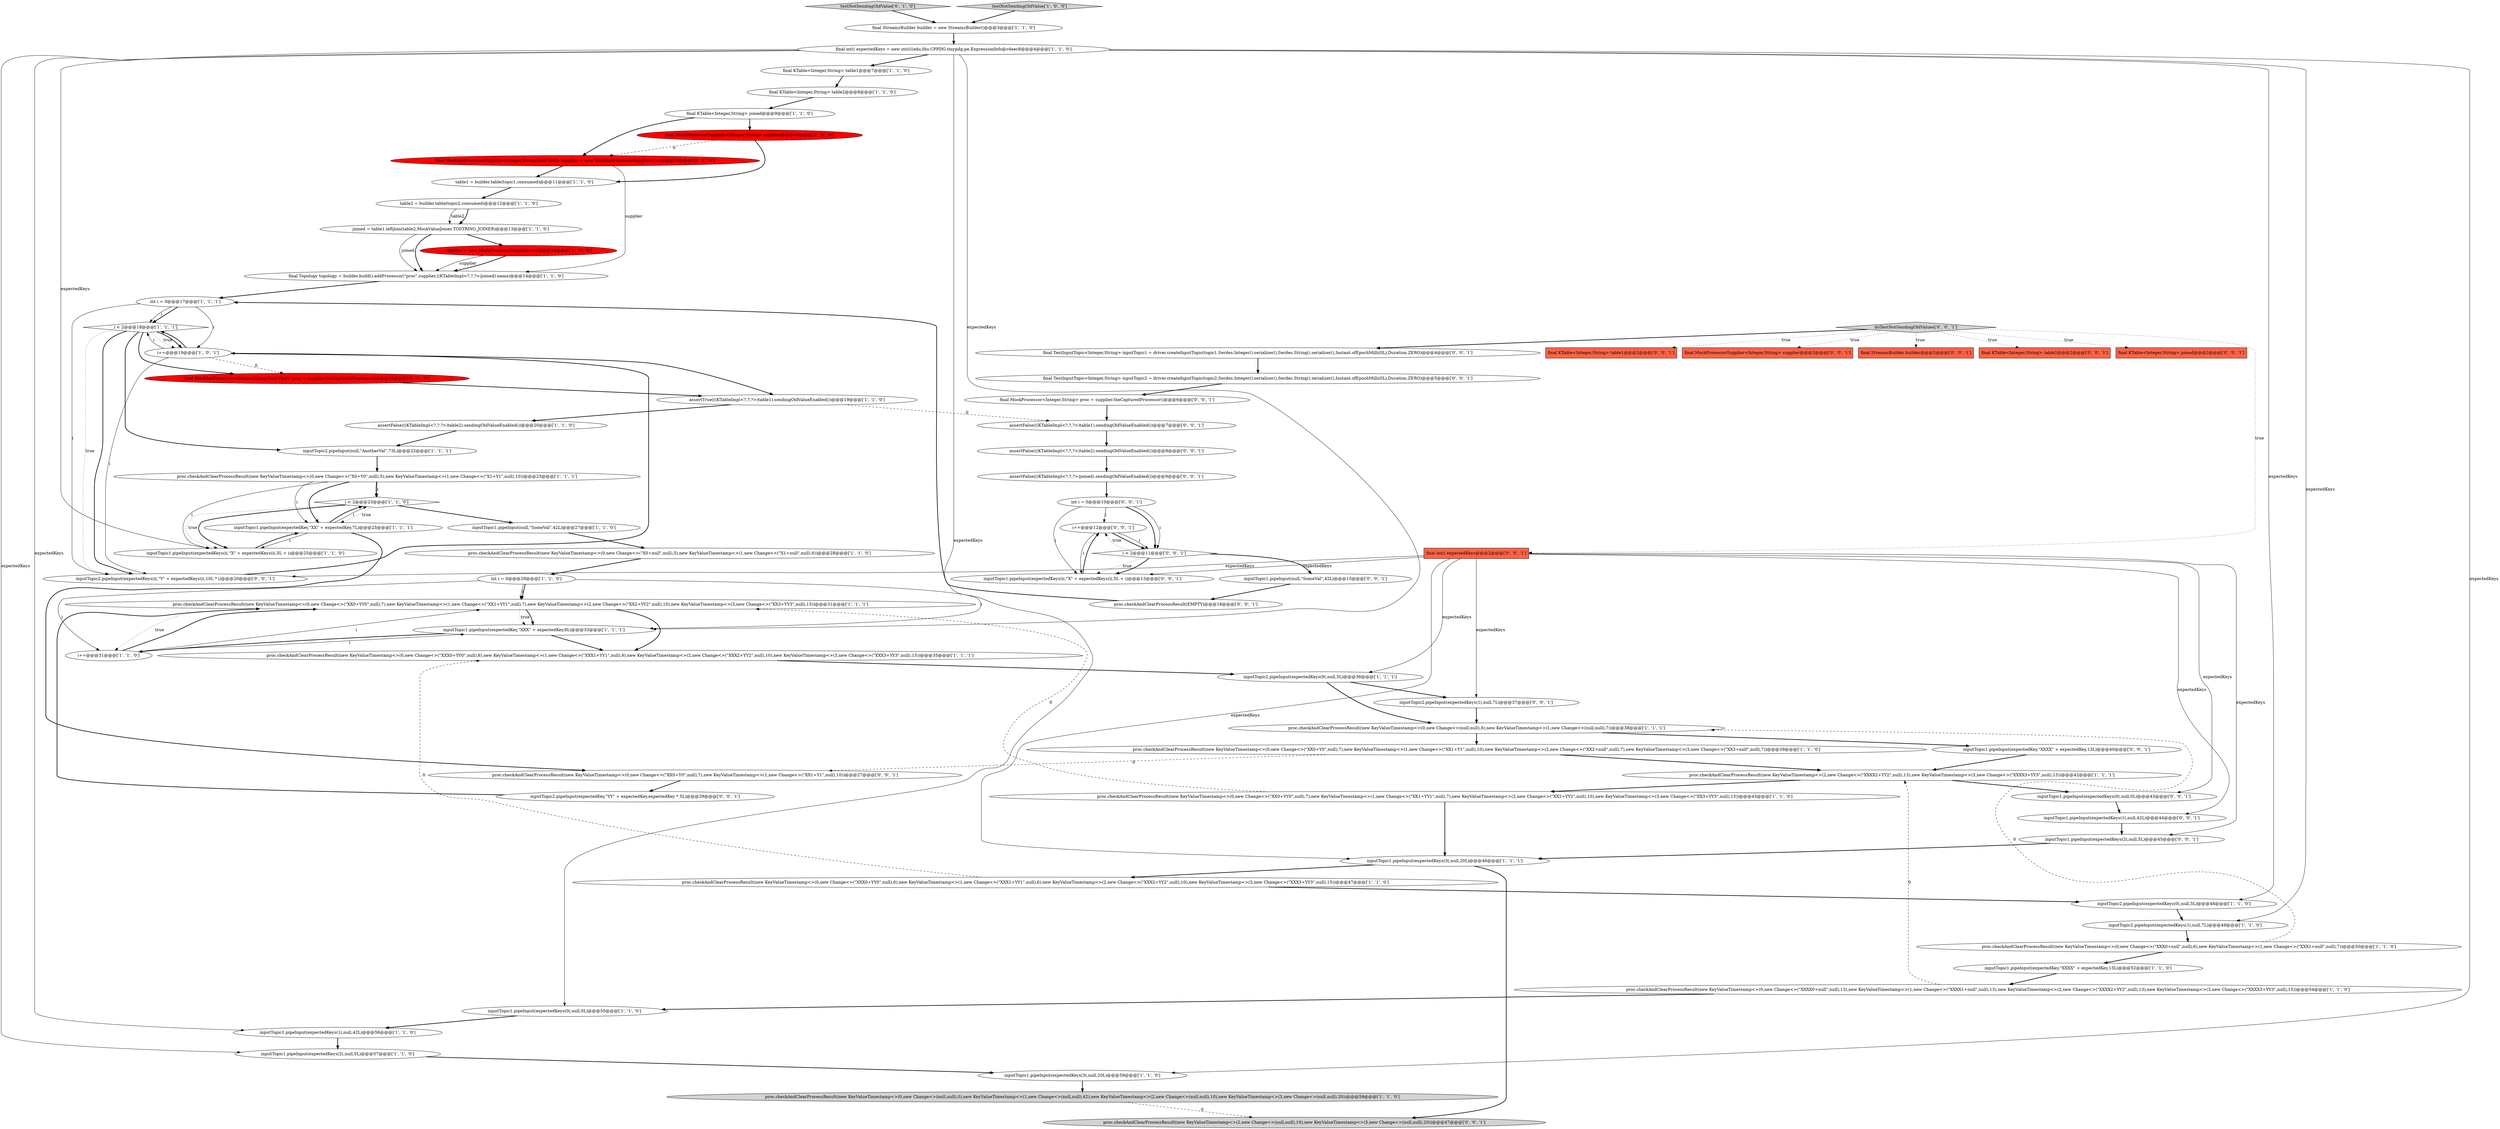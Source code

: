 digraph {
45 [style = filled, label = "proc.checkAndClearProcessResult(new KeyValueTimestamp<>(0,new Change<>(\"XX0+YY0\",null),7),new KeyValueTimestamp<>(1,new Change<>(\"XX1+YY1\",null),7),new KeyValueTimestamp<>(2,new Change<>(\"XX2+YY2\",null),10),new KeyValueTimestamp<>(3,new Change<>(\"XX3+YY3\",null),15))@@@31@@@['1', '1', '1']", fillcolor = white, shape = ellipse image = "AAA0AAABBB1BBB"];
23 [style = filled, label = "proc.checkAndClearProcessResult(new KeyValueTimestamp<>(0,new Change<>(null,null),0),new KeyValueTimestamp<>(1,new Change<>(null,null),42),new KeyValueTimestamp<>(2,new Change<>(null,null),10),new KeyValueTimestamp<>(3,new Change<>(null,null),20))@@@59@@@['1', '1', '0']", fillcolor = lightgray, shape = ellipse image = "AAA0AAABBB1BBB"];
32 [style = filled, label = "inputTopic1.pipeInput(null,\"SomeVal\",42L)@@@27@@@['1', '1', '0']", fillcolor = white, shape = ellipse image = "AAA0AAABBB1BBB"];
27 [style = filled, label = "inputTopic1.pipeInput(expectedKey,\"XXX\" + expectedKey,6L)@@@33@@@['1', '1', '1']", fillcolor = white, shape = ellipse image = "AAA0AAABBB1BBB"];
76 [style = filled, label = "inputTopic2.pipeInput(expectedKeys(1(,null,7L)@@@37@@@['0', '0', '1']", fillcolor = white, shape = ellipse image = "AAA0AAABBB3BBB"];
3 [style = filled, label = "supplier = new MockProcessorSupplier<>()@@@14@@@['1', '0', '0']", fillcolor = red, shape = ellipse image = "AAA1AAABBB1BBB"];
0 [style = filled, label = "inputTopic1.pipeInput(expectedKeys(2(,null,5L)@@@57@@@['1', '1', '0']", fillcolor = white, shape = ellipse image = "AAA0AAABBB1BBB"];
9 [style = filled, label = "i < 2@@@23@@@['1', '1', '0']", fillcolor = white, shape = diamond image = "AAA0AAABBB1BBB"];
31 [style = filled, label = "assertTrue(((KTableImpl<?,?,?>)table1).sendingOldValueEnabled())@@@19@@@['1', '1', '0']", fillcolor = white, shape = ellipse image = "AAA0AAABBB1BBB"];
41 [style = filled, label = "inputTopic2.pipeInput(expectedKeys(1(,null,7L)@@@49@@@['1', '1', '0']", fillcolor = white, shape = ellipse image = "AAA0AAABBB1BBB"];
8 [style = filled, label = "proc.checkAndClearProcessResult(new KeyValueTimestamp<>(0,new Change<>(\"X0+null\",null),5),new KeyValueTimestamp<>(1,new Change<>(\"X1+null\",null),6))@@@28@@@['1', '1', '0']", fillcolor = white, shape = ellipse image = "AAA0AAABBB1BBB"];
63 [style = filled, label = "proc.checkAndClearProcessResult(EMPTY)@@@16@@@['0', '0', '1']", fillcolor = white, shape = ellipse image = "AAA0AAABBB3BBB"];
11 [style = filled, label = "assertFalse(((KTableImpl<?,?,?>)table2).sendingOldValueEnabled())@@@20@@@['1', '1', '0']", fillcolor = white, shape = ellipse image = "AAA0AAABBB1BBB"];
15 [style = filled, label = "i < 2@@@18@@@['1', '1', '1']", fillcolor = white, shape = diamond image = "AAA0AAABBB1BBB"];
61 [style = filled, label = "inputTopic1.pipeInput(expectedKeys(2(,null,5L)@@@45@@@['0', '0', '1']", fillcolor = white, shape = ellipse image = "AAA0AAABBB3BBB"];
12 [style = filled, label = "final KTable<Integer,String> joined@@@9@@@['1', '1', '0']", fillcolor = white, shape = ellipse image = "AAA0AAABBB1BBB"];
54 [style = filled, label = "final StreamsBuilder builder@@@2@@@['0', '0', '1']", fillcolor = tomato, shape = box image = "AAA0AAABBB3BBB"];
58 [style = filled, label = "doTestNotSendingOldValues['0', '0', '1']", fillcolor = lightgray, shape = diamond image = "AAA0AAABBB3BBB"];
59 [style = filled, label = "int i = 0@@@10@@@['0', '0', '1']", fillcolor = white, shape = ellipse image = "AAA0AAABBB3BBB"];
34 [style = filled, label = "final StreamsBuilder builder = new StreamsBuilder()@@@3@@@['1', '1', '0']", fillcolor = white, shape = ellipse image = "AAA0AAABBB1BBB"];
1 [style = filled, label = "inputTopic1.pipeInput(expectedKey,\"XXXX\" + expectedKey,13L)@@@52@@@['1', '1', '0']", fillcolor = white, shape = ellipse image = "AAA0AAABBB1BBB"];
19 [style = filled, label = "inputTopic1.pipeInput(expectedKeys(3(,null,20L)@@@46@@@['1', '1', '1']", fillcolor = white, shape = ellipse image = "AAA0AAABBB1BBB"];
33 [style = filled, label = "inputTopic1.pipeInput(expectedKeys(0(,null,0L)@@@55@@@['1', '1', '0']", fillcolor = white, shape = ellipse image = "AAA0AAABBB1BBB"];
26 [style = filled, label = "proc.checkAndClearProcessResult(new KeyValueTimestamp<>(2,new Change<>(\"XXXX2+YY2\",null),13),new KeyValueTimestamp<>(3,new Change<>(\"XXXX3+YY3\",null),15))@@@42@@@['1', '1', '1']", fillcolor = white, shape = ellipse image = "AAA0AAABBB1BBB"];
37 [style = filled, label = "inputTopic1.pipeInput(expectedKey,\"XX\" + expectedKey,7L)@@@25@@@['1', '1', '1']", fillcolor = white, shape = ellipse image = "AAA0AAABBB1BBB"];
42 [style = filled, label = "inputTopic2.pipeInput(expectedKeys(0(,null,5L)@@@36@@@['1', '1', '1']", fillcolor = white, shape = ellipse image = "AAA0AAABBB1BBB"];
46 [style = filled, label = "testNotSendingOldValue['0', '1', '0']", fillcolor = lightgray, shape = diamond image = "AAA0AAABBB2BBB"];
52 [style = filled, label = "i++@@@12@@@['0', '0', '1']", fillcolor = white, shape = ellipse image = "AAA0AAABBB3BBB"];
71 [style = filled, label = "final KTable<Integer,String> table2@@@2@@@['0', '0', '1']", fillcolor = tomato, shape = box image = "AAA0AAABBB3BBB"];
4 [style = filled, label = "i++@@@19@@@['1', '0', '1']", fillcolor = white, shape = ellipse image = "AAA0AAABBB1BBB"];
25 [style = filled, label = "int i = 0@@@29@@@['1', '1', '0']", fillcolor = white, shape = ellipse image = "AAA0AAABBB1BBB"];
73 [style = filled, label = "i < 2@@@11@@@['0', '0', '1']", fillcolor = white, shape = diamond image = "AAA0AAABBB3BBB"];
6 [style = filled, label = "proc.checkAndClearProcessResult(new KeyValueTimestamp<>(0,new Change<>(\"XXXX0+null\",null),13),new KeyValueTimestamp<>(1,new Change<>(\"XXXX1+null\",null),13),new KeyValueTimestamp<>(2,new Change<>(\"XXXX2+YY2\",null),13),new KeyValueTimestamp<>(3,new Change<>(\"XXXX3+YY3\",null),15))@@@54@@@['1', '1', '0']", fillcolor = white, shape = ellipse image = "AAA0AAABBB1BBB"];
75 [style = filled, label = "inputTopic1.pipeInput(null,\"SomeVal\",42L)@@@15@@@['0', '0', '1']", fillcolor = white, shape = ellipse image = "AAA0AAABBB3BBB"];
29 [style = filled, label = "proc.checkAndClearProcessResult(new KeyValueTimestamp<>(0,new Change<>(\"XX0+Y0\",null),7),new KeyValueTimestamp<>(1,new Change<>(\"XX1+Y1\",null),10),new KeyValueTimestamp<>(2,new Change<>(\"XX2+null\",null),7),new KeyValueTimestamp<>(3,new Change<>(\"XX3+null\",null),7))@@@39@@@['1', '1', '0']", fillcolor = white, shape = ellipse image = "AAA0AAABBB1BBB"];
13 [style = filled, label = "proc.checkAndClearProcessResult(new KeyValueTimestamp<>(0,new Change<>(\"XXX0+YY0\",null),6),new KeyValueTimestamp<>(1,new Change<>(\"XXX1+YY1\",null),6),new KeyValueTimestamp<>(2,new Change<>(\"XXX2+YY2\",null),10),new KeyValueTimestamp<>(3,new Change<>(\"XXX3+YY3\",null),15))@@@47@@@['1', '1', '0']", fillcolor = white, shape = ellipse image = "AAA0AAABBB1BBB"];
36 [style = filled, label = "final KTable<Integer,String> table1@@@7@@@['1', '1', '0']", fillcolor = white, shape = ellipse image = "AAA0AAABBB1BBB"];
40 [style = filled, label = "int i = 0@@@17@@@['1', '1', '1']", fillcolor = white, shape = ellipse image = "AAA0AAABBB1BBB"];
55 [style = filled, label = "assertFalse(((KTableImpl<?,?,?>)table1).sendingOldValueEnabled())@@@7@@@['0', '0', '1']", fillcolor = white, shape = ellipse image = "AAA0AAABBB3BBB"];
39 [style = filled, label = "proc.checkAndClearProcessResult(new KeyValueTimestamp<>(0,new Change<>(null,null),6),new KeyValueTimestamp<>(1,new Change<>(null,null),7))@@@38@@@['1', '1', '1']", fillcolor = white, shape = ellipse image = "AAA0AAABBB1BBB"];
7 [style = filled, label = "table1 = builder.table(topic1,consumed)@@@11@@@['1', '1', '0']", fillcolor = white, shape = ellipse image = "AAA0AAABBB1BBB"];
22 [style = filled, label = "final Topology topology = builder.build().addProcessor(\"proc\",supplier,((KTableImpl<?,?,?>)joined).name)@@@14@@@['1', '1', '0']", fillcolor = white, shape = ellipse image = "AAA0AAABBB1BBB"];
65 [style = filled, label = "assertFalse(((KTableImpl<?,?,?>)table2).sendingOldValueEnabled())@@@8@@@['0', '0', '1']", fillcolor = white, shape = ellipse image = "AAA0AAABBB3BBB"];
69 [style = filled, label = "assertFalse(((KTableImpl<?,?,?>)joined).sendingOldValueEnabled())@@@9@@@['0', '0', '1']", fillcolor = white, shape = ellipse image = "AAA0AAABBB3BBB"];
21 [style = filled, label = "inputTopic2.pipeInput(expectedKeys(0(,null,5L)@@@48@@@['1', '1', '0']", fillcolor = white, shape = ellipse image = "AAA0AAABBB1BBB"];
67 [style = filled, label = "proc.checkAndClearProcessResult(new KeyValueTimestamp<>(2,new Change<>(null,null),10),new KeyValueTimestamp<>(3,new Change<>(null,null),20))@@@47@@@['0', '0', '1']", fillcolor = lightgray, shape = ellipse image = "AAA0AAABBB3BBB"];
24 [style = filled, label = "proc.checkAndClearProcessResult(new KeyValueTimestamp<>(0,new Change<>(\"XXX0+null\",null),6),new KeyValueTimestamp<>(1,new Change<>(\"XXX1+null\",null),7))@@@50@@@['1', '1', '0']", fillcolor = white, shape = ellipse image = "AAA0AAABBB1BBB"];
30 [style = filled, label = "inputTopic1.pipeInput(expectedKeys(1(,null,42L)@@@56@@@['1', '1', '0']", fillcolor = white, shape = ellipse image = "AAA0AAABBB1BBB"];
47 [style = filled, label = "final MockApiProcessor<Integer,String,Void,Void> proc = supplier.theCapturedProcessor()@@@18@@@['0', '1', '0']", fillcolor = red, shape = ellipse image = "AAA1AAABBB2BBB"];
28 [style = filled, label = "table2 = builder.table(topic2,consumed)@@@12@@@['1', '1', '0']", fillcolor = white, shape = ellipse image = "AAA0AAABBB1BBB"];
56 [style = filled, label = "final KTable<Integer,String> joined@@@2@@@['0', '0', '1']", fillcolor = tomato, shape = box image = "AAA0AAABBB3BBB"];
14 [style = filled, label = "testNotSendingOldValue['1', '0', '0']", fillcolor = lightgray, shape = diamond image = "AAA0AAABBB1BBB"];
10 [style = filled, label = "proc.checkAndClearProcessResult(new KeyValueTimestamp<>(0,new Change<>(\"XX0+YY0\",null),7),new KeyValueTimestamp<>(1,new Change<>(\"XX1+YY1\",null),7),new KeyValueTimestamp<>(2,new Change<>(\"XX2+YY2\",null),10),new KeyValueTimestamp<>(3,new Change<>(\"XX3+YY3\",null),15))@@@43@@@['1', '1', '0']", fillcolor = white, shape = ellipse image = "AAA0AAABBB1BBB"];
18 [style = filled, label = "final KTable<Integer,String> table2@@@8@@@['1', '1', '0']", fillcolor = white, shape = ellipse image = "AAA0AAABBB1BBB"];
20 [style = filled, label = "proc.checkAndClearProcessResult(new KeyValueTimestamp<>(0,new Change<>(\"XXX0+YY0\",null),6),new KeyValueTimestamp<>(1,new Change<>(\"XXX1+YY1\",null),6),new KeyValueTimestamp<>(2,new Change<>(\"XXX2+YY2\",null),10),new KeyValueTimestamp<>(3,new Change<>(\"XXX3+YY3\",null),15))@@@35@@@['1', '1', '1']", fillcolor = white, shape = ellipse image = "AAA0AAABBB1BBB"];
51 [style = filled, label = "final TestInputTopic<Integer,String> inputTopic2 = driver.createInputTopic(topic2,Serdes.Integer().serializer(),Serdes.String().serializer(),Instant.ofEpochMilli(0L),Duration.ZERO)@@@5@@@['0', '0', '1']", fillcolor = white, shape = ellipse image = "AAA0AAABBB3BBB"];
62 [style = filled, label = "final MockProcessor<Integer,String> proc = supplier.theCapturedProcessor()@@@6@@@['0', '0', '1']", fillcolor = white, shape = ellipse image = "AAA0AAABBB3BBB"];
49 [style = filled, label = "final int(( expectedKeys@@@2@@@['0', '0', '1']", fillcolor = tomato, shape = box image = "AAA0AAABBB3BBB"];
38 [style = filled, label = "i++@@@31@@@['1', '1', '0']", fillcolor = white, shape = ellipse image = "AAA0AAABBB1BBB"];
50 [style = filled, label = "inputTopic1.pipeInput(expectedKeys(i(,\"X\" + expectedKeys(i(,5L + i)@@@13@@@['0', '0', '1']", fillcolor = white, shape = ellipse image = "AAA0AAABBB3BBB"];
5 [style = filled, label = "final MockProcessorSupplier<Integer,String> supplier@@@10@@@['1', '0', '0']", fillcolor = red, shape = ellipse image = "AAA1AAABBB1BBB"];
16 [style = filled, label = "joined = table1.leftJoin(table2,MockValueJoiner.TOSTRING_JOINER)@@@13@@@['1', '1', '0']", fillcolor = white, shape = ellipse image = "AAA0AAABBB1BBB"];
68 [style = filled, label = "final KTable<Integer,String> table1@@@2@@@['0', '0', '1']", fillcolor = tomato, shape = box image = "AAA0AAABBB3BBB"];
2 [style = filled, label = "proc.checkAndClearProcessResult(new KeyValueTimestamp<>(0,new Change<>(\"X0+Y0\",null),5),new KeyValueTimestamp<>(1,new Change<>(\"X1+Y1\",null),10))@@@23@@@['1', '1', '1']", fillcolor = white, shape = ellipse image = "AAA0AAABBB1BBB"];
43 [style = filled, label = "inputTopic1.pipeInput(expectedKeys(i(,\"X\" + expectedKeys(i(,5L + i)@@@25@@@['1', '1', '0']", fillcolor = white, shape = ellipse image = "AAA0AAABBB1BBB"];
60 [style = filled, label = "inputTopic1.pipeInput(expectedKeys(0(,null,0L)@@@43@@@['0', '0', '1']", fillcolor = white, shape = ellipse image = "AAA0AAABBB3BBB"];
74 [style = filled, label = "inputTopic1.pipeInput(expectedKey,\"XXXX\" + expectedKey,13L)@@@40@@@['0', '0', '1']", fillcolor = white, shape = ellipse image = "AAA0AAABBB3BBB"];
48 [style = filled, label = "final MockApiProcessorSupplier<Integer,String,Void,Void> supplier = new MockApiProcessorSupplier<>()@@@10@@@['0', '1', '0']", fillcolor = red, shape = ellipse image = "AAA1AAABBB2BBB"];
64 [style = filled, label = "inputTopic1.pipeInput(expectedKeys(1(,null,42L)@@@44@@@['0', '0', '1']", fillcolor = white, shape = ellipse image = "AAA0AAABBB3BBB"];
72 [style = filled, label = "final MockProcessorSupplier<Integer,String> supplier@@@2@@@['0', '0', '1']", fillcolor = tomato, shape = box image = "AAA0AAABBB3BBB"];
57 [style = filled, label = "final TestInputTopic<Integer,String> inputTopic1 = driver.createInputTopic(topic1,Serdes.Integer().serializer(),Serdes.String().serializer(),Instant.ofEpochMilli(0L),Duration.ZERO)@@@4@@@['0', '0', '1']", fillcolor = white, shape = ellipse image = "AAA0AAABBB3BBB"];
66 [style = filled, label = "inputTopic2.pipeInput(expectedKey,\"YY\" + expectedKey,expectedKey * 5L)@@@29@@@['0', '0', '1']", fillcolor = white, shape = ellipse image = "AAA0AAABBB3BBB"];
53 [style = filled, label = "inputTopic2.pipeInput(expectedKeys(i(,\"Y\" + expectedKeys(i(,10L * i)@@@20@@@['0', '0', '1']", fillcolor = white, shape = ellipse image = "AAA0AAABBB3BBB"];
44 [style = filled, label = "inputTopic1.pipeInput(expectedKeys(3(,null,20L)@@@58@@@['1', '1', '0']", fillcolor = white, shape = ellipse image = "AAA0AAABBB1BBB"];
35 [style = filled, label = "final int(( expectedKeys = new int((((edu.fdu.CPPDG.tinypdg.pe.ExpressionInfo@c4eec8@@@4@@@['1', '1', '0']", fillcolor = white, shape = ellipse image = "AAA0AAABBB1BBB"];
70 [style = filled, label = "proc.checkAndClearProcessResult(new KeyValueTimestamp<>(0,new Change<>(\"XX0+Y0\",null),7),new KeyValueTimestamp<>(1,new Change<>(\"XX1+Y1\",null),10))@@@27@@@['0', '0', '1']", fillcolor = white, shape = ellipse image = "AAA0AAABBB3BBB"];
17 [style = filled, label = "inputTopic2.pipeInput(null,\"AnotherVal\",73L)@@@22@@@['1', '1', '1']", fillcolor = white, shape = ellipse image = "AAA0AAABBB1BBB"];
45->27 [style = dotted, label="true"];
74->26 [style = bold, label=""];
2->9 [style = solid, label="i"];
27->38 [style = bold, label=""];
70->66 [style = bold, label=""];
46->34 [style = bold, label=""];
12->5 [style = bold, label=""];
25->45 [style = bold, label=""];
26->10 [style = bold, label=""];
3->22 [style = solid, label="supplier"];
13->20 [style = dashed, label="0"];
10->19 [style = bold, label=""];
4->15 [style = bold, label=""];
45->27 [style = bold, label=""];
61->19 [style = bold, label=""];
40->15 [style = bold, label=""];
9->37 [style = dotted, label="true"];
62->55 [style = bold, label=""];
45->38 [style = dotted, label="true"];
9->43 [style = bold, label=""];
73->75 [style = bold, label=""];
24->39 [style = dashed, label="0"];
49->60 [style = solid, label="expectedKeys"];
37->9 [style = bold, label=""];
44->23 [style = bold, label=""];
26->60 [style = bold, label=""];
15->17 [style = bold, label=""];
59->50 [style = solid, label="i"];
35->21 [style = solid, label="expectedKeys"];
31->55 [style = dashed, label="0"];
4->15 [style = solid, label="i"];
6->26 [style = dashed, label="0"];
15->53 [style = dotted, label="true"];
36->18 [style = bold, label=""];
65->69 [style = bold, label=""];
37->43 [style = solid, label="i"];
35->43 [style = solid, label="expectedKeys"];
59->52 [style = solid, label="i"];
66->45 [style = bold, label=""];
39->29 [style = bold, label=""];
37->9 [style = solid, label="i"];
16->3 [style = bold, label=""];
42->76 [style = bold, label=""];
73->50 [style = dotted, label="true"];
57->51 [style = bold, label=""];
59->73 [style = bold, label=""];
38->27 [style = solid, label="i"];
58->54 [style = dotted, label="true"];
60->64 [style = bold, label=""];
9->32 [style = bold, label=""];
21->41 [style = bold, label=""];
18->12 [style = bold, label=""];
52->73 [style = bold, label=""];
35->33 [style = solid, label="expectedKeys"];
69->59 [style = bold, label=""];
38->45 [style = bold, label=""];
23->67 [style = dashed, label="0"];
12->48 [style = bold, label=""];
2->9 [style = bold, label=""];
49->61 [style = solid, label="expectedKeys"];
31->11 [style = bold, label=""];
29->26 [style = bold, label=""];
49->76 [style = solid, label="expectedKeys"];
40->15 [style = solid, label="i"];
2->37 [style = solid, label="i"];
48->22 [style = solid, label="supplier"];
55->65 [style = bold, label=""];
35->0 [style = solid, label="expectedKeys"];
19->13 [style = bold, label=""];
17->2 [style = bold, label=""];
63->40 [style = bold, label=""];
49->50 [style = solid, label="expectedKeys"];
9->43 [style = dotted, label="true"];
33->30 [style = bold, label=""];
5->7 [style = bold, label=""];
11->17 [style = bold, label=""];
35->27 [style = solid, label="expectedKeys"];
0->44 [style = bold, label=""];
34->35 [style = bold, label=""];
15->47 [style = bold, label=""];
58->71 [style = dotted, label="true"];
27->20 [style = bold, label=""];
4->53 [style = solid, label="i"];
10->45 [style = dashed, label="0"];
2->43 [style = solid, label="i"];
19->67 [style = bold, label=""];
35->41 [style = solid, label="expectedKeys"];
58->68 [style = dotted, label="true"];
51->62 [style = bold, label=""];
40->4 [style = solid, label="i"];
58->56 [style = dotted, label="true"];
25->45 [style = solid, label="i"];
47->31 [style = bold, label=""];
42->39 [style = bold, label=""];
15->53 [style = bold, label=""];
58->57 [style = bold, label=""];
52->73 [style = solid, label="i"];
45->20 [style = bold, label=""];
4->31 [style = bold, label=""];
32->8 [style = bold, label=""];
1->6 [style = bold, label=""];
7->28 [style = bold, label=""];
58->49 [style = dotted, label="true"];
35->44 [style = solid, label="expectedKeys"];
6->33 [style = bold, label=""];
76->39 [style = bold, label=""];
25->38 [style = solid, label="i"];
37->70 [style = bold, label=""];
20->42 [style = bold, label=""];
48->7 [style = bold, label=""];
64->61 [style = bold, label=""];
49->53 [style = solid, label="expectedKeys"];
30->0 [style = bold, label=""];
24->1 [style = bold, label=""];
22->40 [style = bold, label=""];
41->24 [style = bold, label=""];
40->53 [style = solid, label="i"];
28->16 [style = solid, label="table2"];
73->50 [style = bold, label=""];
49->64 [style = solid, label="expectedKeys"];
29->70 [style = dashed, label="0"];
35->30 [style = solid, label="expectedKeys"];
14->34 [style = bold, label=""];
4->47 [style = dashed, label="0"];
39->74 [style = bold, label=""];
43->37 [style = bold, label=""];
16->22 [style = bold, label=""];
3->22 [style = bold, label=""];
28->16 [style = bold, label=""];
50->52 [style = bold, label=""];
15->4 [style = dotted, label="true"];
75->63 [style = bold, label=""];
16->22 [style = solid, label="joined"];
49->19 [style = solid, label="expectedKeys"];
59->73 [style = solid, label="i"];
5->48 [style = dashed, label="0"];
25->27 [style = solid, label="i"];
38->45 [style = solid, label="i"];
15->4 [style = bold, label=""];
49->42 [style = solid, label="expectedKeys"];
58->72 [style = dotted, label="true"];
53->4 [style = bold, label=""];
35->36 [style = bold, label=""];
2->37 [style = bold, label=""];
52->50 [style = solid, label="i"];
13->21 [style = bold, label=""];
73->52 [style = dotted, label="true"];
8->25 [style = bold, label=""];
}
